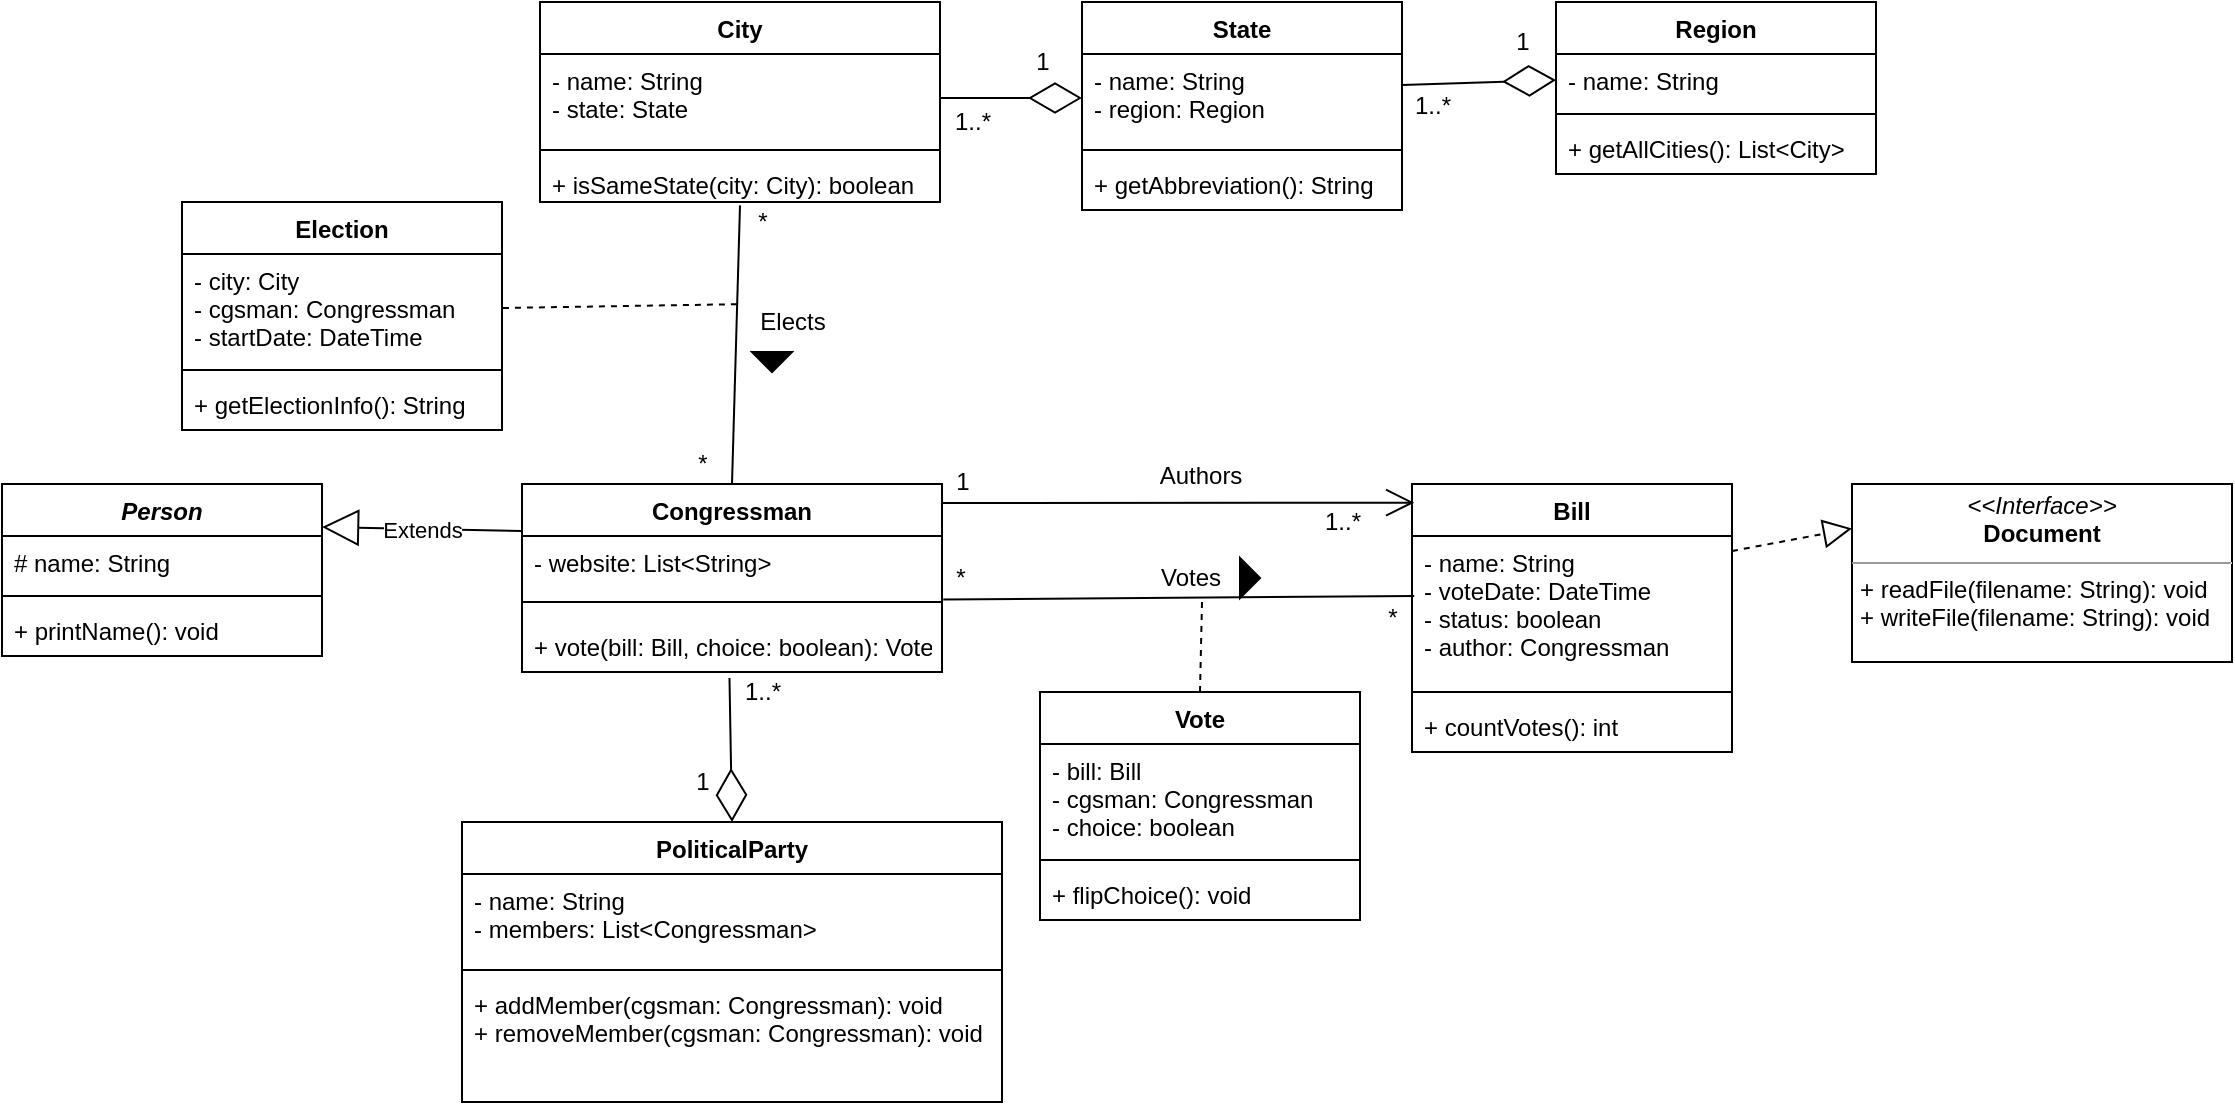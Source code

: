 <mxfile version="17.4.3" type="device"><diagram id="C5RBs43oDa-KdzZeNtuy" name="Page-1"><mxGraphModel dx="2338" dy="722" grid="1" gridSize="10" guides="1" tooltips="1" connect="1" arrows="1" fold="1" page="1" pageScale="1" pageWidth="827" pageHeight="1169" math="0" shadow="0"><root><mxCell id="WIyWlLk6GJQsqaUBKTNV-0"/><mxCell id="WIyWlLk6GJQsqaUBKTNV-1" parent="WIyWlLk6GJQsqaUBKTNV-0"/><mxCell id="RkLXk_nSqaMlifpgwyfS-0" value="State" style="swimlane;fontStyle=1;align=center;verticalAlign=top;childLayout=stackLayout;horizontal=1;startSize=26;horizontalStack=0;resizeParent=1;resizeParentMax=0;resizeLast=0;collapsible=1;marginBottom=0;" vertex="1" parent="WIyWlLk6GJQsqaUBKTNV-1"><mxGeometry x="370" y="240" width="160" height="104" as="geometry"/></mxCell><mxCell id="RkLXk_nSqaMlifpgwyfS-1" value="- name: String&#10;- region: Region" style="text;strokeColor=none;fillColor=none;align=left;verticalAlign=top;spacingLeft=4;spacingRight=4;overflow=hidden;rotatable=0;points=[[0,0.5],[1,0.5]];portConstraint=eastwest;" vertex="1" parent="RkLXk_nSqaMlifpgwyfS-0"><mxGeometry y="26" width="160" height="44" as="geometry"/></mxCell><mxCell id="RkLXk_nSqaMlifpgwyfS-2" value="" style="line;strokeWidth=1;fillColor=none;align=left;verticalAlign=middle;spacingTop=-1;spacingLeft=3;spacingRight=3;rotatable=0;labelPosition=right;points=[];portConstraint=eastwest;" vertex="1" parent="RkLXk_nSqaMlifpgwyfS-0"><mxGeometry y="70" width="160" height="8" as="geometry"/></mxCell><mxCell id="RkLXk_nSqaMlifpgwyfS-3" value="+ getAbbreviation(): String" style="text;strokeColor=none;fillColor=none;align=left;verticalAlign=top;spacingLeft=4;spacingRight=4;overflow=hidden;rotatable=0;points=[[0,0.5],[1,0.5]];portConstraint=eastwest;" vertex="1" parent="RkLXk_nSqaMlifpgwyfS-0"><mxGeometry y="78" width="160" height="26" as="geometry"/></mxCell><mxCell id="RkLXk_nSqaMlifpgwyfS-4" value="Region" style="swimlane;fontStyle=1;align=center;verticalAlign=top;childLayout=stackLayout;horizontal=1;startSize=26;horizontalStack=0;resizeParent=1;resizeParentMax=0;resizeLast=0;collapsible=1;marginBottom=0;" vertex="1" parent="WIyWlLk6GJQsqaUBKTNV-1"><mxGeometry x="607" y="240" width="160" height="86" as="geometry"/></mxCell><mxCell id="RkLXk_nSqaMlifpgwyfS-5" value="- name: String" style="text;strokeColor=none;fillColor=none;align=left;verticalAlign=top;spacingLeft=4;spacingRight=4;overflow=hidden;rotatable=0;points=[[0,0.5],[1,0.5]];portConstraint=eastwest;" vertex="1" parent="RkLXk_nSqaMlifpgwyfS-4"><mxGeometry y="26" width="160" height="26" as="geometry"/></mxCell><mxCell id="RkLXk_nSqaMlifpgwyfS-6" value="" style="line;strokeWidth=1;fillColor=none;align=left;verticalAlign=middle;spacingTop=-1;spacingLeft=3;spacingRight=3;rotatable=0;labelPosition=right;points=[];portConstraint=eastwest;" vertex="1" parent="RkLXk_nSqaMlifpgwyfS-4"><mxGeometry y="52" width="160" height="8" as="geometry"/></mxCell><mxCell id="RkLXk_nSqaMlifpgwyfS-7" value="+ getAllCities(): List&lt;City&gt;" style="text;strokeColor=none;fillColor=none;align=left;verticalAlign=top;spacingLeft=4;spacingRight=4;overflow=hidden;rotatable=0;points=[[0,0.5],[1,0.5]];portConstraint=eastwest;" vertex="1" parent="RkLXk_nSqaMlifpgwyfS-4"><mxGeometry y="60" width="160" height="26" as="geometry"/></mxCell><mxCell id="RkLXk_nSqaMlifpgwyfS-8" value="City" style="swimlane;fontStyle=1;align=center;verticalAlign=top;childLayout=stackLayout;horizontal=1;startSize=26;horizontalStack=0;resizeParent=1;resizeParentMax=0;resizeLast=0;collapsible=1;marginBottom=0;" vertex="1" parent="WIyWlLk6GJQsqaUBKTNV-1"><mxGeometry x="99" y="240" width="200" height="100" as="geometry"/></mxCell><mxCell id="RkLXk_nSqaMlifpgwyfS-9" value="- name: String&#10;- state: State" style="text;strokeColor=none;fillColor=none;align=left;verticalAlign=top;spacingLeft=4;spacingRight=4;overflow=hidden;rotatable=0;points=[[0,0.5],[1,0.5]];portConstraint=eastwest;" vertex="1" parent="RkLXk_nSqaMlifpgwyfS-8"><mxGeometry y="26" width="200" height="44" as="geometry"/></mxCell><mxCell id="RkLXk_nSqaMlifpgwyfS-10" value="" style="line;strokeWidth=1;fillColor=none;align=left;verticalAlign=middle;spacingTop=-1;spacingLeft=3;spacingRight=3;rotatable=0;labelPosition=right;points=[];portConstraint=eastwest;" vertex="1" parent="RkLXk_nSqaMlifpgwyfS-8"><mxGeometry y="70" width="200" height="8" as="geometry"/></mxCell><mxCell id="RkLXk_nSqaMlifpgwyfS-11" value="+ isSameState(city: City): boolean" style="text;strokeColor=none;fillColor=none;align=left;verticalAlign=top;spacingLeft=4;spacingRight=4;overflow=hidden;rotatable=0;points=[[0,0.5],[1,0.5]];portConstraint=eastwest;" vertex="1" parent="RkLXk_nSqaMlifpgwyfS-8"><mxGeometry y="78" width="200" height="22" as="geometry"/></mxCell><mxCell id="RkLXk_nSqaMlifpgwyfS-12" value="Congressman" style="swimlane;fontStyle=1;align=center;verticalAlign=top;childLayout=stackLayout;horizontal=1;startSize=26;horizontalStack=0;resizeParent=1;resizeParentMax=0;resizeLast=0;collapsible=1;marginBottom=0;" vertex="1" parent="WIyWlLk6GJQsqaUBKTNV-1"><mxGeometry x="90" y="481" width="210" height="94" as="geometry"/></mxCell><mxCell id="RkLXk_nSqaMlifpgwyfS-13" value="- website: List&lt;String&gt;" style="text;strokeColor=none;fillColor=none;align=left;verticalAlign=top;spacingLeft=4;spacingRight=4;overflow=hidden;rotatable=0;points=[[0,0.5],[1,0.5]];portConstraint=eastwest;" vertex="1" parent="RkLXk_nSqaMlifpgwyfS-12"><mxGeometry y="26" width="210" height="24" as="geometry"/></mxCell><mxCell id="RkLXk_nSqaMlifpgwyfS-14" value="" style="line;strokeWidth=1;fillColor=none;align=left;verticalAlign=middle;spacingTop=-1;spacingLeft=3;spacingRight=3;rotatable=0;labelPosition=right;points=[];portConstraint=eastwest;" vertex="1" parent="RkLXk_nSqaMlifpgwyfS-12"><mxGeometry y="50" width="210" height="18" as="geometry"/></mxCell><mxCell id="RkLXk_nSqaMlifpgwyfS-15" value="+ vote(bill: Bill, choice: boolean): Vote" style="text;strokeColor=none;fillColor=none;align=left;verticalAlign=top;spacingLeft=4;spacingRight=4;overflow=hidden;rotatable=0;points=[[0,0.5],[1,0.5]];portConstraint=eastwest;" vertex="1" parent="RkLXk_nSqaMlifpgwyfS-12"><mxGeometry y="68" width="210" height="26" as="geometry"/></mxCell><mxCell id="RkLXk_nSqaMlifpgwyfS-17" value="PoliticalParty" style="swimlane;fontStyle=1;align=center;verticalAlign=top;childLayout=stackLayout;horizontal=1;startSize=26;horizontalStack=0;resizeParent=1;resizeParentMax=0;resizeLast=0;collapsible=1;marginBottom=0;" vertex="1" parent="WIyWlLk6GJQsqaUBKTNV-1"><mxGeometry x="60" y="650" width="270" height="140" as="geometry"/></mxCell><mxCell id="RkLXk_nSqaMlifpgwyfS-18" value="- name: String&#10;- members: List&lt;Congressman&gt;" style="text;strokeColor=none;fillColor=none;align=left;verticalAlign=top;spacingLeft=4;spacingRight=4;overflow=hidden;rotatable=0;points=[[0,0.5],[1,0.5]];portConstraint=eastwest;" vertex="1" parent="RkLXk_nSqaMlifpgwyfS-17"><mxGeometry y="26" width="270" height="44" as="geometry"/></mxCell><mxCell id="RkLXk_nSqaMlifpgwyfS-19" value="" style="line;strokeWidth=1;fillColor=none;align=left;verticalAlign=middle;spacingTop=-1;spacingLeft=3;spacingRight=3;rotatable=0;labelPosition=right;points=[];portConstraint=eastwest;" vertex="1" parent="RkLXk_nSqaMlifpgwyfS-17"><mxGeometry y="70" width="270" height="8" as="geometry"/></mxCell><mxCell id="RkLXk_nSqaMlifpgwyfS-20" value="+ addMember(cgsman: Congressman): void&#10;+ removeMember(cgsman: Congressman): void" style="text;strokeColor=none;fillColor=none;align=left;verticalAlign=top;spacingLeft=4;spacingRight=4;overflow=hidden;rotatable=0;points=[[0,0.5],[1,0.5]];portConstraint=eastwest;" vertex="1" parent="RkLXk_nSqaMlifpgwyfS-17"><mxGeometry y="78" width="270" height="62" as="geometry"/></mxCell><mxCell id="RkLXk_nSqaMlifpgwyfS-30" value="Bill" style="swimlane;fontStyle=1;align=center;verticalAlign=top;childLayout=stackLayout;horizontal=1;startSize=26;horizontalStack=0;resizeParent=1;resizeParentMax=0;resizeLast=0;collapsible=1;marginBottom=0;" vertex="1" parent="WIyWlLk6GJQsqaUBKTNV-1"><mxGeometry x="535" y="481" width="160" height="134" as="geometry"/></mxCell><mxCell id="RkLXk_nSqaMlifpgwyfS-31" value="- name: String&#10;- voteDate: DateTime&#10;- status: boolean&#10;- author: Congressman" style="text;strokeColor=none;fillColor=none;align=left;verticalAlign=top;spacingLeft=4;spacingRight=4;overflow=hidden;rotatable=0;points=[[0,0.5],[1,0.5]];portConstraint=eastwest;" vertex="1" parent="RkLXk_nSqaMlifpgwyfS-30"><mxGeometry y="26" width="160" height="74" as="geometry"/></mxCell><mxCell id="RkLXk_nSqaMlifpgwyfS-32" value="" style="line;strokeWidth=1;fillColor=none;align=left;verticalAlign=middle;spacingTop=-1;spacingLeft=3;spacingRight=3;rotatable=0;labelPosition=right;points=[];portConstraint=eastwest;" vertex="1" parent="RkLXk_nSqaMlifpgwyfS-30"><mxGeometry y="100" width="160" height="8" as="geometry"/></mxCell><mxCell id="RkLXk_nSqaMlifpgwyfS-33" value="+ countVotes(): int" style="text;strokeColor=none;fillColor=none;align=left;verticalAlign=top;spacingLeft=4;spacingRight=4;overflow=hidden;rotatable=0;points=[[0,0.5],[1,0.5]];portConstraint=eastwest;" vertex="1" parent="RkLXk_nSqaMlifpgwyfS-30"><mxGeometry y="108" width="160" height="26" as="geometry"/></mxCell><mxCell id="RkLXk_nSqaMlifpgwyfS-42" value="" style="endArrow=none;html=1;rounded=0;exitX=1.003;exitY=0.434;exitDx=0;exitDy=0;exitPerimeter=0;entryX=0.007;entryY=0.405;entryDx=0;entryDy=0;entryPerimeter=0;" edge="1" parent="WIyWlLk6GJQsqaUBKTNV-1" source="RkLXk_nSqaMlifpgwyfS-14" target="RkLXk_nSqaMlifpgwyfS-31"><mxGeometry width="50" height="50" relative="1" as="geometry"><mxPoint x="295" y="510" as="sourcePoint"/><mxPoint x="530" y="540" as="targetPoint"/></mxGeometry></mxCell><mxCell id="RkLXk_nSqaMlifpgwyfS-47" value="" style="endArrow=diamondThin;endFill=0;endSize=24;html=1;rounded=0;entryX=0.5;entryY=0;entryDx=0;entryDy=0;exitX=0.494;exitY=1.115;exitDx=0;exitDy=0;exitPerimeter=0;" edge="1" parent="WIyWlLk6GJQsqaUBKTNV-1" source="RkLXk_nSqaMlifpgwyfS-15" target="RkLXk_nSqaMlifpgwyfS-17"><mxGeometry width="160" relative="1" as="geometry"><mxPoint x="195" y="590" as="sourcePoint"/><mxPoint x="505" y="400" as="targetPoint"/></mxGeometry></mxCell><mxCell id="RkLXk_nSqaMlifpgwyfS-48" value="&lt;p style=&quot;margin: 0px ; margin-top: 4px ; text-align: center&quot;&gt;&lt;i&gt;&amp;lt;&amp;lt;Interface&amp;gt;&amp;gt;&lt;/i&gt;&lt;br&gt;&lt;b&gt;Document&lt;/b&gt;&lt;/p&gt;&lt;hr size=&quot;1&quot;&gt;&lt;p style=&quot;margin: 0px ; margin-left: 4px&quot;&gt;+ readFile(filename: String): void&lt;br&gt;+ writeFile(filename: String): void&lt;/p&gt;" style="verticalAlign=top;align=left;overflow=fill;fontSize=12;fontFamily=Helvetica;html=1;" vertex="1" parent="WIyWlLk6GJQsqaUBKTNV-1"><mxGeometry x="755" y="481" width="190" height="89" as="geometry"/></mxCell><mxCell id="RkLXk_nSqaMlifpgwyfS-49" value="Person" style="swimlane;fontStyle=3;align=center;verticalAlign=top;childLayout=stackLayout;horizontal=1;startSize=26;horizontalStack=0;resizeParent=1;resizeParentMax=0;resizeLast=0;collapsible=1;marginBottom=0;" vertex="1" parent="WIyWlLk6GJQsqaUBKTNV-1"><mxGeometry x="-170" y="481" width="160" height="86" as="geometry"/></mxCell><mxCell id="RkLXk_nSqaMlifpgwyfS-50" value="# name: String" style="text;strokeColor=none;fillColor=none;align=left;verticalAlign=top;spacingLeft=4;spacingRight=4;overflow=hidden;rotatable=0;points=[[0,0.5],[1,0.5]];portConstraint=eastwest;" vertex="1" parent="RkLXk_nSqaMlifpgwyfS-49"><mxGeometry y="26" width="160" height="26" as="geometry"/></mxCell><mxCell id="RkLXk_nSqaMlifpgwyfS-51" value="" style="line;strokeWidth=1;fillColor=none;align=left;verticalAlign=middle;spacingTop=-1;spacingLeft=3;spacingRight=3;rotatable=0;labelPosition=right;points=[];portConstraint=eastwest;" vertex="1" parent="RkLXk_nSqaMlifpgwyfS-49"><mxGeometry y="52" width="160" height="8" as="geometry"/></mxCell><mxCell id="RkLXk_nSqaMlifpgwyfS-52" value="+ printName(): void" style="text;strokeColor=none;fillColor=none;align=left;verticalAlign=top;spacingLeft=4;spacingRight=4;overflow=hidden;rotatable=0;points=[[0,0.5],[1,0.5]];portConstraint=eastwest;" vertex="1" parent="RkLXk_nSqaMlifpgwyfS-49"><mxGeometry y="60" width="160" height="26" as="geometry"/></mxCell><mxCell id="RkLXk_nSqaMlifpgwyfS-54" value="Extends" style="endArrow=block;endSize=16;endFill=0;html=1;rounded=0;entryX=1;entryY=0.25;entryDx=0;entryDy=0;exitX=0;exitY=0.25;exitDx=0;exitDy=0;" edge="1" parent="WIyWlLk6GJQsqaUBKTNV-1" source="RkLXk_nSqaMlifpgwyfS-12" target="RkLXk_nSqaMlifpgwyfS-49"><mxGeometry width="160" relative="1" as="geometry"><mxPoint x="60" y="590" as="sourcePoint"/><mxPoint x="250" y="570" as="targetPoint"/></mxGeometry></mxCell><mxCell id="RkLXk_nSqaMlifpgwyfS-55" value="" style="endArrow=block;dashed=1;endFill=0;endSize=12;html=1;rounded=0;exitX=1;exitY=0.25;exitDx=0;exitDy=0;entryX=0;entryY=0.25;entryDx=0;entryDy=0;" edge="1" parent="WIyWlLk6GJQsqaUBKTNV-1" source="RkLXk_nSqaMlifpgwyfS-30" target="RkLXk_nSqaMlifpgwyfS-48"><mxGeometry width="160" relative="1" as="geometry"><mxPoint x="295" y="570" as="sourcePoint"/><mxPoint x="455" y="570" as="targetPoint"/></mxGeometry></mxCell><mxCell id="RkLXk_nSqaMlifpgwyfS-57" value="" style="endArrow=none;html=1;rounded=0;exitX=0.5;exitY=0;exitDx=0;exitDy=0;entryX=0.5;entryY=1.077;entryDx=0;entryDy=0;entryPerimeter=0;" edge="1" parent="WIyWlLk6GJQsqaUBKTNV-1" source="RkLXk_nSqaMlifpgwyfS-12" target="RkLXk_nSqaMlifpgwyfS-11"><mxGeometry width="50" height="50" relative="1" as="geometry"><mxPoint x="230" y="590" as="sourcePoint"/><mxPoint x="180" y="430" as="targetPoint"/></mxGeometry></mxCell><mxCell id="RkLXk_nSqaMlifpgwyfS-58" value="Votes" style="text;html=1;align=center;verticalAlign=middle;resizable=0;points=[];autosize=1;strokeColor=none;fillColor=none;" vertex="1" parent="WIyWlLk6GJQsqaUBKTNV-1"><mxGeometry x="399" y="518" width="50" height="20" as="geometry"/></mxCell><mxCell id="RkLXk_nSqaMlifpgwyfS-60" value="Vote" style="swimlane;fontStyle=1;align=center;verticalAlign=top;childLayout=stackLayout;horizontal=1;startSize=26;horizontalStack=0;resizeParent=1;resizeParentMax=0;resizeLast=0;collapsible=1;marginBottom=0;" vertex="1" parent="WIyWlLk6GJQsqaUBKTNV-1"><mxGeometry x="349" y="585" width="160" height="114" as="geometry"/></mxCell><mxCell id="RkLXk_nSqaMlifpgwyfS-61" value="- bill: Bill&#10;- cgsman: Congressman&#10;- choice: boolean" style="text;strokeColor=none;fillColor=none;align=left;verticalAlign=top;spacingLeft=4;spacingRight=4;overflow=hidden;rotatable=0;points=[[0,0.5],[1,0.5]];portConstraint=eastwest;" vertex="1" parent="RkLXk_nSqaMlifpgwyfS-60"><mxGeometry y="26" width="160" height="54" as="geometry"/></mxCell><mxCell id="RkLXk_nSqaMlifpgwyfS-62" value="" style="line;strokeWidth=1;fillColor=none;align=left;verticalAlign=middle;spacingTop=-1;spacingLeft=3;spacingRight=3;rotatable=0;labelPosition=right;points=[];portConstraint=eastwest;" vertex="1" parent="RkLXk_nSqaMlifpgwyfS-60"><mxGeometry y="80" width="160" height="8" as="geometry"/></mxCell><mxCell id="RkLXk_nSqaMlifpgwyfS-63" value="+ flipChoice(): void" style="text;strokeColor=none;fillColor=none;align=left;verticalAlign=top;spacingLeft=4;spacingRight=4;overflow=hidden;rotatable=0;points=[[0,0.5],[1,0.5]];portConstraint=eastwest;" vertex="1" parent="RkLXk_nSqaMlifpgwyfS-60"><mxGeometry y="88" width="160" height="26" as="geometry"/></mxCell><mxCell id="RkLXk_nSqaMlifpgwyfS-64" value="" style="endArrow=none;dashed=1;html=1;rounded=0;exitX=0.5;exitY=0;exitDx=0;exitDy=0;" edge="1" parent="WIyWlLk6GJQsqaUBKTNV-1" source="RkLXk_nSqaMlifpgwyfS-60"><mxGeometry width="50" height="50" relative="1" as="geometry"><mxPoint x="345" y="590" as="sourcePoint"/><mxPoint x="430" y="540" as="targetPoint"/></mxGeometry></mxCell><mxCell id="RkLXk_nSqaMlifpgwyfS-65" value="" style="triangle;whiteSpace=wrap;html=1;fillColor=#000000;" vertex="1" parent="WIyWlLk6GJQsqaUBKTNV-1"><mxGeometry x="449" y="518" width="10" height="20" as="geometry"/></mxCell><mxCell id="RkLXk_nSqaMlifpgwyfS-66" value="Elects" style="text;html=1;align=center;verticalAlign=middle;resizable=0;points=[];autosize=1;strokeColor=none;fillColor=none;" vertex="1" parent="WIyWlLk6GJQsqaUBKTNV-1"><mxGeometry x="200" y="390" width="50" height="20" as="geometry"/></mxCell><mxCell id="RkLXk_nSqaMlifpgwyfS-68" value="" style="triangle;whiteSpace=wrap;html=1;fillColor=#000000;rotation=90;" vertex="1" parent="WIyWlLk6GJQsqaUBKTNV-1"><mxGeometry x="210" y="410" width="10" height="20" as="geometry"/></mxCell><mxCell id="RkLXk_nSqaMlifpgwyfS-69" value="Election" style="swimlane;fontStyle=1;align=center;verticalAlign=top;childLayout=stackLayout;horizontal=1;startSize=26;horizontalStack=0;resizeParent=1;resizeParentMax=0;resizeLast=0;collapsible=1;marginBottom=0;" vertex="1" parent="WIyWlLk6GJQsqaUBKTNV-1"><mxGeometry x="-80" y="340" width="160" height="114" as="geometry"/></mxCell><mxCell id="RkLXk_nSqaMlifpgwyfS-70" value="- city: City&#10;- cgsman: Congressman&#10;- startDate: DateTime" style="text;strokeColor=none;fillColor=none;align=left;verticalAlign=top;spacingLeft=4;spacingRight=4;overflow=hidden;rotatable=0;points=[[0,0.5],[1,0.5]];portConstraint=eastwest;" vertex="1" parent="RkLXk_nSqaMlifpgwyfS-69"><mxGeometry y="26" width="160" height="54" as="geometry"/></mxCell><mxCell id="RkLXk_nSqaMlifpgwyfS-71" value="" style="line;strokeWidth=1;fillColor=none;align=left;verticalAlign=middle;spacingTop=-1;spacingLeft=3;spacingRight=3;rotatable=0;labelPosition=right;points=[];portConstraint=eastwest;" vertex="1" parent="RkLXk_nSqaMlifpgwyfS-69"><mxGeometry y="80" width="160" height="8" as="geometry"/></mxCell><mxCell id="RkLXk_nSqaMlifpgwyfS-72" value="+ getElectionInfo(): String" style="text;strokeColor=none;fillColor=none;align=left;verticalAlign=top;spacingLeft=4;spacingRight=4;overflow=hidden;rotatable=0;points=[[0,0.5],[1,0.5]];portConstraint=eastwest;" vertex="1" parent="RkLXk_nSqaMlifpgwyfS-69"><mxGeometry y="88" width="160" height="26" as="geometry"/></mxCell><mxCell id="RkLXk_nSqaMlifpgwyfS-73" value="" style="endArrow=none;dashed=1;html=1;rounded=0;entryX=1;entryY=0.5;entryDx=0;entryDy=0;exitX=-0.051;exitY=0.055;exitDx=0;exitDy=0;exitPerimeter=0;" edge="1" parent="WIyWlLk6GJQsqaUBKTNV-1" source="RkLXk_nSqaMlifpgwyfS-66" target="RkLXk_nSqaMlifpgwyfS-70"><mxGeometry width="50" height="50" relative="1" as="geometry"><mxPoint x="180" y="393" as="sourcePoint"/><mxPoint x="320" y="540" as="targetPoint"/></mxGeometry></mxCell><mxCell id="RkLXk_nSqaMlifpgwyfS-78" value="" style="endArrow=diamondThin;endFill=0;endSize=24;html=1;rounded=0;exitX=1;exitY=0.5;exitDx=0;exitDy=0;entryX=0;entryY=0.5;entryDx=0;entryDy=0;" edge="1" parent="WIyWlLk6GJQsqaUBKTNV-1" source="RkLXk_nSqaMlifpgwyfS-9" target="RkLXk_nSqaMlifpgwyfS-1"><mxGeometry width="160" relative="1" as="geometry"><mxPoint x="320" y="460" as="sourcePoint"/><mxPoint x="480" y="460" as="targetPoint"/></mxGeometry></mxCell><mxCell id="RkLXk_nSqaMlifpgwyfS-79" value="" style="endArrow=diamondThin;endFill=0;endSize=24;html=1;rounded=0;exitX=1;exitY=0.5;exitDx=0;exitDy=0;entryX=0;entryY=0.5;entryDx=0;entryDy=0;" edge="1" parent="WIyWlLk6GJQsqaUBKTNV-1" target="RkLXk_nSqaMlifpgwyfS-5"><mxGeometry width="160" relative="1" as="geometry"><mxPoint x="530" y="281.5" as="sourcePoint"/><mxPoint x="604" y="282" as="targetPoint"/></mxGeometry></mxCell><mxCell id="RkLXk_nSqaMlifpgwyfS-81" value="1" style="text;html=1;align=center;verticalAlign=middle;resizable=0;points=[];autosize=1;strokeColor=none;fillColor=none;" vertex="1" parent="WIyWlLk6GJQsqaUBKTNV-1"><mxGeometry x="580" y="250" width="20" height="20" as="geometry"/></mxCell><mxCell id="RkLXk_nSqaMlifpgwyfS-82" value="1..*" style="text;html=1;align=center;verticalAlign=middle;resizable=0;points=[];autosize=1;strokeColor=none;fillColor=none;" vertex="1" parent="WIyWlLk6GJQsqaUBKTNV-1"><mxGeometry x="530" y="282" width="30" height="20" as="geometry"/></mxCell><mxCell id="RkLXk_nSqaMlifpgwyfS-83" value="1" style="text;html=1;align=center;verticalAlign=middle;resizable=0;points=[];autosize=1;strokeColor=none;fillColor=none;" vertex="1" parent="WIyWlLk6GJQsqaUBKTNV-1"><mxGeometry x="340" y="260" width="20" height="20" as="geometry"/></mxCell><mxCell id="RkLXk_nSqaMlifpgwyfS-84" value="1..*" style="text;html=1;align=center;verticalAlign=middle;resizable=0;points=[];autosize=1;strokeColor=none;fillColor=none;" vertex="1" parent="WIyWlLk6GJQsqaUBKTNV-1"><mxGeometry x="300" y="290" width="30" height="20" as="geometry"/></mxCell><mxCell id="RkLXk_nSqaMlifpgwyfS-85" value="*" style="text;html=1;align=center;verticalAlign=middle;resizable=0;points=[];autosize=1;strokeColor=none;fillColor=none;" vertex="1" parent="WIyWlLk6GJQsqaUBKTNV-1"><mxGeometry x="200" y="340" width="20" height="20" as="geometry"/></mxCell><mxCell id="RkLXk_nSqaMlifpgwyfS-86" value="*" style="text;html=1;align=center;verticalAlign=middle;resizable=0;points=[];autosize=1;strokeColor=none;fillColor=none;" vertex="1" parent="WIyWlLk6GJQsqaUBKTNV-1"><mxGeometry x="170" y="461" width="20" height="20" as="geometry"/></mxCell><mxCell id="RkLXk_nSqaMlifpgwyfS-90" value="" style="endArrow=open;endFill=1;endSize=12;html=1;rounded=0;exitX=1;exitY=0.25;exitDx=0;exitDy=0;entryX=0.007;entryY=0.174;entryDx=0;entryDy=0;entryPerimeter=0;" edge="1" parent="WIyWlLk6GJQsqaUBKTNV-1"><mxGeometry width="160" relative="1" as="geometry"><mxPoint x="300" y="490.5" as="sourcePoint"/><mxPoint x="536.12" y="490.316" as="targetPoint"/></mxGeometry></mxCell><mxCell id="RkLXk_nSqaMlifpgwyfS-91" value="Authors" style="text;html=1;align=center;verticalAlign=middle;resizable=0;points=[];autosize=1;strokeColor=none;fillColor=none;" vertex="1" parent="WIyWlLk6GJQsqaUBKTNV-1"><mxGeometry x="399" y="467" width="60" height="20" as="geometry"/></mxCell><mxCell id="RkLXk_nSqaMlifpgwyfS-92" value="*" style="text;html=1;align=center;verticalAlign=middle;resizable=0;points=[];autosize=1;strokeColor=none;fillColor=none;" vertex="1" parent="WIyWlLk6GJQsqaUBKTNV-1"><mxGeometry x="299" y="518" width="20" height="20" as="geometry"/></mxCell><mxCell id="RkLXk_nSqaMlifpgwyfS-93" value="*" style="text;html=1;align=center;verticalAlign=middle;resizable=0;points=[];autosize=1;strokeColor=none;fillColor=none;" vertex="1" parent="WIyWlLk6GJQsqaUBKTNV-1"><mxGeometry x="515" y="538" width="20" height="20" as="geometry"/></mxCell><mxCell id="RkLXk_nSqaMlifpgwyfS-94" value="1" style="text;html=1;align=center;verticalAlign=middle;resizable=0;points=[];autosize=1;strokeColor=none;fillColor=none;" vertex="1" parent="WIyWlLk6GJQsqaUBKTNV-1"><mxGeometry x="300" y="470" width="20" height="20" as="geometry"/></mxCell><mxCell id="RkLXk_nSqaMlifpgwyfS-95" value="1..*" style="text;html=1;align=center;verticalAlign=middle;resizable=0;points=[];autosize=1;strokeColor=none;fillColor=none;" vertex="1" parent="WIyWlLk6GJQsqaUBKTNV-1"><mxGeometry x="485" y="490" width="30" height="20" as="geometry"/></mxCell><mxCell id="RkLXk_nSqaMlifpgwyfS-97" value="1" style="text;html=1;align=center;verticalAlign=middle;resizable=0;points=[];autosize=1;strokeColor=none;fillColor=none;" vertex="1" parent="WIyWlLk6GJQsqaUBKTNV-1"><mxGeometry x="170" y="620" width="20" height="20" as="geometry"/></mxCell><mxCell id="RkLXk_nSqaMlifpgwyfS-98" value="1..*" style="text;html=1;align=center;verticalAlign=middle;resizable=0;points=[];autosize=1;strokeColor=none;fillColor=none;" vertex="1" parent="WIyWlLk6GJQsqaUBKTNV-1"><mxGeometry x="195" y="575" width="30" height="20" as="geometry"/></mxCell></root></mxGraphModel></diagram></mxfile>